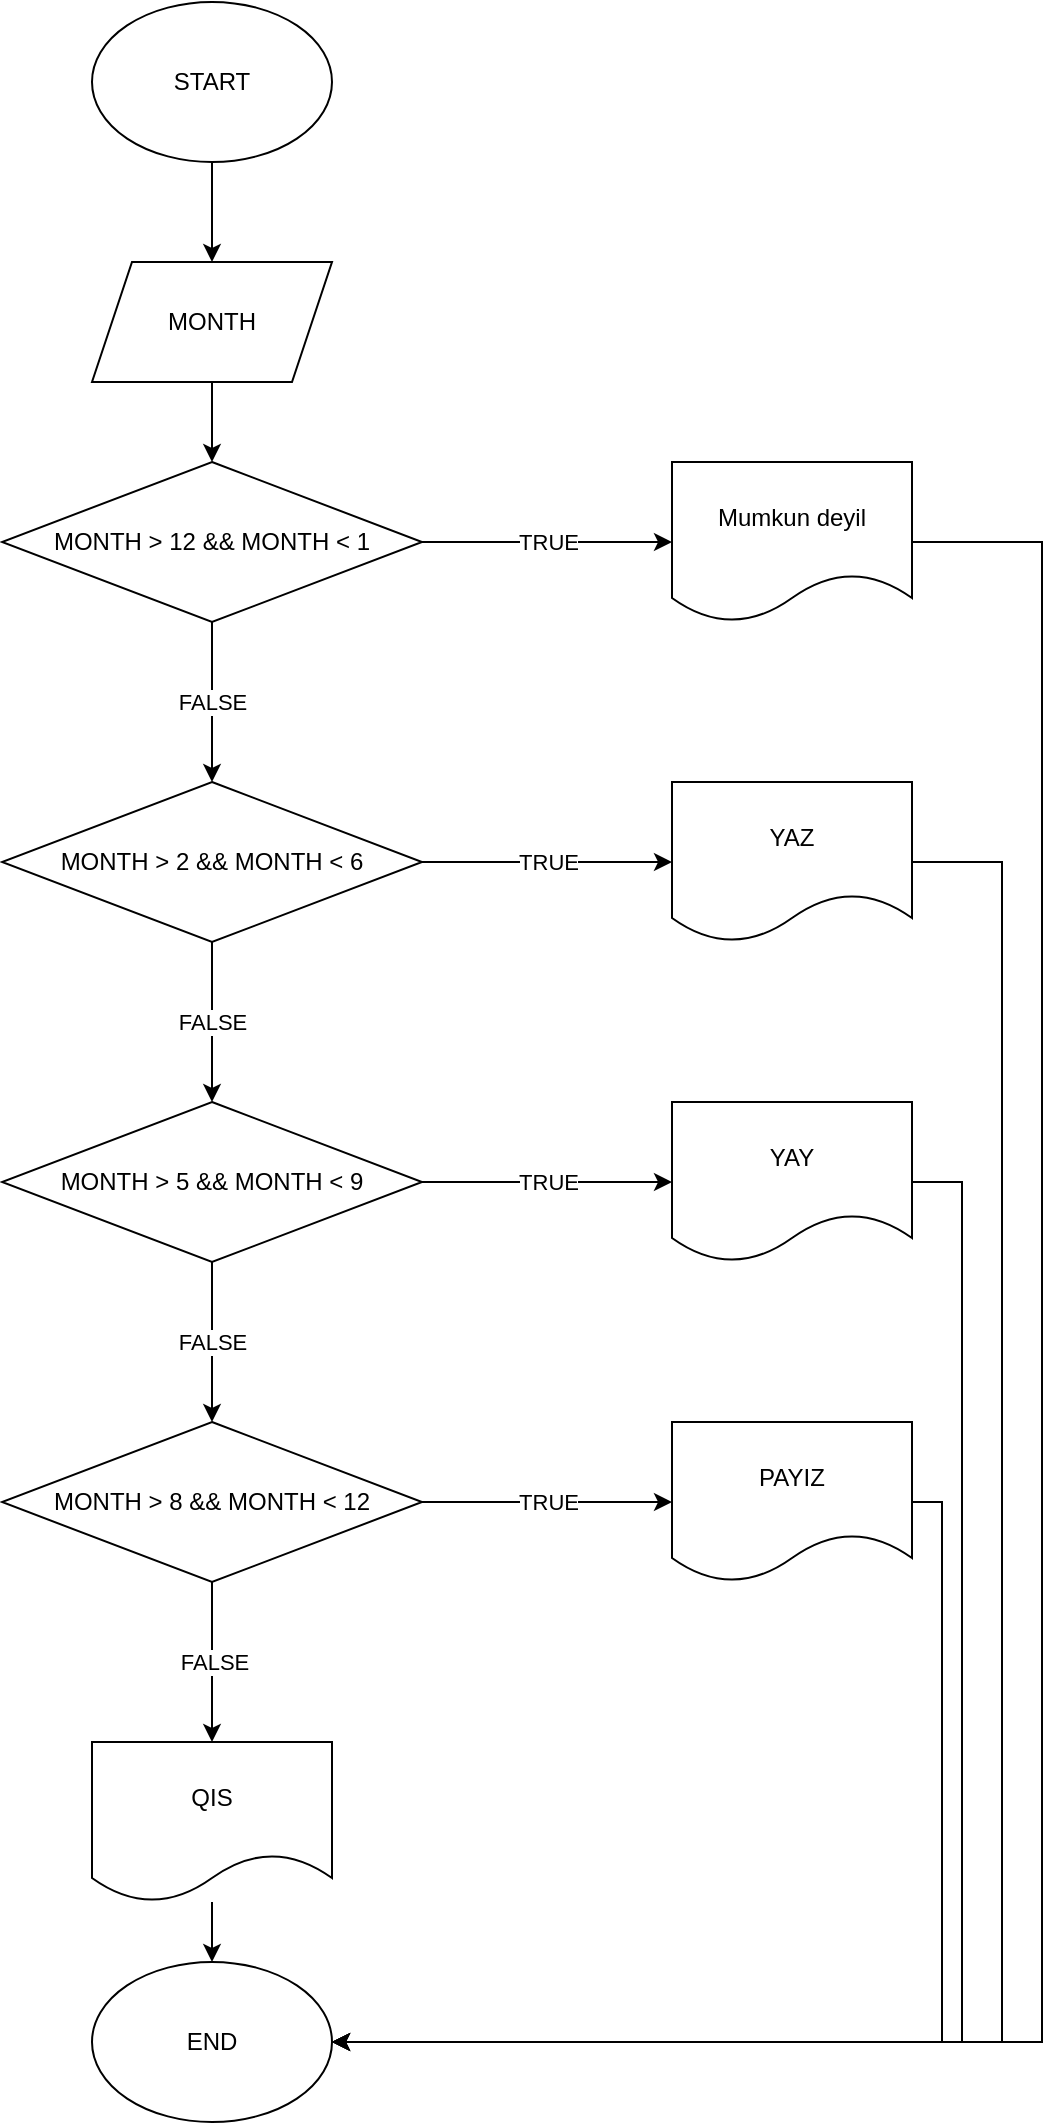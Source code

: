 <mxfile version="22.1.2" type="device">
  <diagram name="Page-1" id="lKBZCwyhG3vtO_TMp2HC">
    <mxGraphModel dx="1036" dy="654" grid="1" gridSize="10" guides="1" tooltips="1" connect="1" arrows="1" fold="1" page="1" pageScale="1" pageWidth="850" pageHeight="1100" math="0" shadow="0">
      <root>
        <mxCell id="0" />
        <mxCell id="1" parent="0" />
        <mxCell id="zctBjWmOZneBaq1W6NWW-3" value="" style="edgeStyle=orthogonalEdgeStyle;rounded=0;orthogonalLoop=1;jettySize=auto;html=1;" edge="1" parent="1" source="zctBjWmOZneBaq1W6NWW-1" target="zctBjWmOZneBaq1W6NWW-2">
          <mxGeometry relative="1" as="geometry" />
        </mxCell>
        <mxCell id="zctBjWmOZneBaq1W6NWW-1" value="START" style="ellipse;whiteSpace=wrap;html=1;" vertex="1" parent="1">
          <mxGeometry x="365" y="40" width="120" height="80" as="geometry" />
        </mxCell>
        <mxCell id="zctBjWmOZneBaq1W6NWW-5" value="" style="edgeStyle=orthogonalEdgeStyle;rounded=0;orthogonalLoop=1;jettySize=auto;html=1;" edge="1" parent="1" source="zctBjWmOZneBaq1W6NWW-2" target="zctBjWmOZneBaq1W6NWW-4">
          <mxGeometry relative="1" as="geometry" />
        </mxCell>
        <mxCell id="zctBjWmOZneBaq1W6NWW-2" value="MONTH" style="shape=parallelogram;perimeter=parallelogramPerimeter;whiteSpace=wrap;html=1;fixedSize=1;" vertex="1" parent="1">
          <mxGeometry x="365" y="170" width="120" height="60" as="geometry" />
        </mxCell>
        <mxCell id="zctBjWmOZneBaq1W6NWW-7" value="TRUE" style="edgeStyle=orthogonalEdgeStyle;rounded=0;orthogonalLoop=1;jettySize=auto;html=1;" edge="1" parent="1" source="zctBjWmOZneBaq1W6NWW-4" target="zctBjWmOZneBaq1W6NWW-6">
          <mxGeometry relative="1" as="geometry">
            <Array as="points">
              <mxPoint x="590" y="310" />
              <mxPoint x="590" y="310" />
            </Array>
          </mxGeometry>
        </mxCell>
        <mxCell id="zctBjWmOZneBaq1W6NWW-9" value="FALSE" style="edgeStyle=orthogonalEdgeStyle;rounded=0;orthogonalLoop=1;jettySize=auto;html=1;" edge="1" parent="1" source="zctBjWmOZneBaq1W6NWW-4" target="zctBjWmOZneBaq1W6NWW-8">
          <mxGeometry relative="1" as="geometry" />
        </mxCell>
        <mxCell id="zctBjWmOZneBaq1W6NWW-4" value="MONTH &amp;gt; 12 &amp;amp;&amp;amp; MONTH &amp;lt; 1" style="rhombus;whiteSpace=wrap;html=1;" vertex="1" parent="1">
          <mxGeometry x="320" y="270" width="210" height="80" as="geometry" />
        </mxCell>
        <mxCell id="zctBjWmOZneBaq1W6NWW-30" style="edgeStyle=orthogonalEdgeStyle;rounded=0;orthogonalLoop=1;jettySize=auto;html=1;entryX=1;entryY=0.5;entryDx=0;entryDy=0;" edge="1" parent="1" source="zctBjWmOZneBaq1W6NWW-6" target="zctBjWmOZneBaq1W6NWW-23">
          <mxGeometry relative="1" as="geometry">
            <Array as="points">
              <mxPoint x="840" y="310" />
              <mxPoint x="840" y="1060" />
            </Array>
          </mxGeometry>
        </mxCell>
        <mxCell id="zctBjWmOZneBaq1W6NWW-6" value="Mumkun deyil" style="shape=document;whiteSpace=wrap;html=1;boundedLbl=1;" vertex="1" parent="1">
          <mxGeometry x="655" y="270" width="120" height="80" as="geometry" />
        </mxCell>
        <mxCell id="zctBjWmOZneBaq1W6NWW-11" value="FALSE" style="edgeStyle=orthogonalEdgeStyle;rounded=0;orthogonalLoop=1;jettySize=auto;html=1;" edge="1" parent="1" source="zctBjWmOZneBaq1W6NWW-8" target="zctBjWmOZneBaq1W6NWW-10">
          <mxGeometry relative="1" as="geometry" />
        </mxCell>
        <mxCell id="zctBjWmOZneBaq1W6NWW-20" value="TRUE" style="edgeStyle=orthogonalEdgeStyle;rounded=0;orthogonalLoop=1;jettySize=auto;html=1;" edge="1" parent="1" source="zctBjWmOZneBaq1W6NWW-8" target="zctBjWmOZneBaq1W6NWW-19">
          <mxGeometry relative="1" as="geometry" />
        </mxCell>
        <mxCell id="zctBjWmOZneBaq1W6NWW-8" value="MONTH &amp;gt; 2 &amp;amp;&amp;amp; MONTH &amp;lt; 6" style="rhombus;whiteSpace=wrap;html=1;" vertex="1" parent="1">
          <mxGeometry x="320" y="430" width="210" height="80" as="geometry" />
        </mxCell>
        <mxCell id="zctBjWmOZneBaq1W6NWW-13" value="FALSE" style="edgeStyle=orthogonalEdgeStyle;rounded=0;orthogonalLoop=1;jettySize=auto;html=1;" edge="1" parent="1" source="zctBjWmOZneBaq1W6NWW-10" target="zctBjWmOZneBaq1W6NWW-12">
          <mxGeometry relative="1" as="geometry" />
        </mxCell>
        <mxCell id="zctBjWmOZneBaq1W6NWW-22" value="TRUE" style="edgeStyle=orthogonalEdgeStyle;rounded=0;orthogonalLoop=1;jettySize=auto;html=1;" edge="1" parent="1" source="zctBjWmOZneBaq1W6NWW-10" target="zctBjWmOZneBaq1W6NWW-21">
          <mxGeometry relative="1" as="geometry" />
        </mxCell>
        <mxCell id="zctBjWmOZneBaq1W6NWW-10" value="MONTH &amp;gt; 5 &amp;amp;&amp;amp; MONTH &amp;lt; 9" style="rhombus;whiteSpace=wrap;html=1;" vertex="1" parent="1">
          <mxGeometry x="320" y="590" width="210" height="80" as="geometry" />
        </mxCell>
        <mxCell id="zctBjWmOZneBaq1W6NWW-15" value="FALSE" style="edgeStyle=orthogonalEdgeStyle;rounded=0;orthogonalLoop=1;jettySize=auto;html=1;" edge="1" parent="1" source="zctBjWmOZneBaq1W6NWW-12">
          <mxGeometry relative="1" as="geometry">
            <mxPoint x="425" y="910" as="targetPoint" />
          </mxGeometry>
        </mxCell>
        <mxCell id="zctBjWmOZneBaq1W6NWW-18" value="TRUE" style="edgeStyle=orthogonalEdgeStyle;rounded=0;orthogonalLoop=1;jettySize=auto;html=1;" edge="1" parent="1" source="zctBjWmOZneBaq1W6NWW-12" target="zctBjWmOZneBaq1W6NWW-17">
          <mxGeometry relative="1" as="geometry" />
        </mxCell>
        <mxCell id="zctBjWmOZneBaq1W6NWW-12" value="MONTH &amp;gt; 8 &amp;amp;&amp;amp; MONTH &amp;lt; 12" style="rhombus;whiteSpace=wrap;html=1;" vertex="1" parent="1">
          <mxGeometry x="320" y="750" width="210" height="80" as="geometry" />
        </mxCell>
        <mxCell id="zctBjWmOZneBaq1W6NWW-24" value="" style="edgeStyle=orthogonalEdgeStyle;rounded=0;orthogonalLoop=1;jettySize=auto;html=1;" edge="1" parent="1" source="zctBjWmOZneBaq1W6NWW-16" target="zctBjWmOZneBaq1W6NWW-23">
          <mxGeometry relative="1" as="geometry" />
        </mxCell>
        <mxCell id="zctBjWmOZneBaq1W6NWW-16" value="QIS" style="shape=document;whiteSpace=wrap;html=1;boundedLbl=1;" vertex="1" parent="1">
          <mxGeometry x="365" y="910" width="120" height="80" as="geometry" />
        </mxCell>
        <mxCell id="zctBjWmOZneBaq1W6NWW-31" style="edgeStyle=orthogonalEdgeStyle;rounded=0;orthogonalLoop=1;jettySize=auto;html=1;entryX=1;entryY=0.5;entryDx=0;entryDy=0;" edge="1" parent="1" source="zctBjWmOZneBaq1W6NWW-17" target="zctBjWmOZneBaq1W6NWW-23">
          <mxGeometry relative="1" as="geometry">
            <Array as="points">
              <mxPoint x="790" y="790" />
              <mxPoint x="790" y="1060" />
            </Array>
          </mxGeometry>
        </mxCell>
        <mxCell id="zctBjWmOZneBaq1W6NWW-17" value="PAYIZ" style="shape=document;whiteSpace=wrap;html=1;boundedLbl=1;" vertex="1" parent="1">
          <mxGeometry x="655" y="750" width="120" height="80" as="geometry" />
        </mxCell>
        <mxCell id="zctBjWmOZneBaq1W6NWW-29" style="edgeStyle=orthogonalEdgeStyle;rounded=0;orthogonalLoop=1;jettySize=auto;html=1;entryX=1;entryY=0.5;entryDx=0;entryDy=0;" edge="1" parent="1" source="zctBjWmOZneBaq1W6NWW-19" target="zctBjWmOZneBaq1W6NWW-23">
          <mxGeometry relative="1" as="geometry">
            <Array as="points">
              <mxPoint x="820" y="470" />
              <mxPoint x="820" y="1060" />
            </Array>
          </mxGeometry>
        </mxCell>
        <mxCell id="zctBjWmOZneBaq1W6NWW-19" value="YAZ" style="shape=document;whiteSpace=wrap;html=1;boundedLbl=1;" vertex="1" parent="1">
          <mxGeometry x="655" y="430" width="120" height="80" as="geometry" />
        </mxCell>
        <mxCell id="zctBjWmOZneBaq1W6NWW-28" style="edgeStyle=orthogonalEdgeStyle;rounded=0;orthogonalLoop=1;jettySize=auto;html=1;entryX=1;entryY=0.5;entryDx=0;entryDy=0;" edge="1" parent="1" source="zctBjWmOZneBaq1W6NWW-21" target="zctBjWmOZneBaq1W6NWW-23">
          <mxGeometry relative="1" as="geometry">
            <Array as="points">
              <mxPoint x="800" y="630" />
              <mxPoint x="800" y="1060" />
            </Array>
          </mxGeometry>
        </mxCell>
        <mxCell id="zctBjWmOZneBaq1W6NWW-21" value="YAY" style="shape=document;whiteSpace=wrap;html=1;boundedLbl=1;" vertex="1" parent="1">
          <mxGeometry x="655" y="590" width="120" height="80" as="geometry" />
        </mxCell>
        <mxCell id="zctBjWmOZneBaq1W6NWW-23" value="END" style="ellipse;whiteSpace=wrap;html=1;" vertex="1" parent="1">
          <mxGeometry x="365" y="1020" width="120" height="80" as="geometry" />
        </mxCell>
      </root>
    </mxGraphModel>
  </diagram>
</mxfile>
